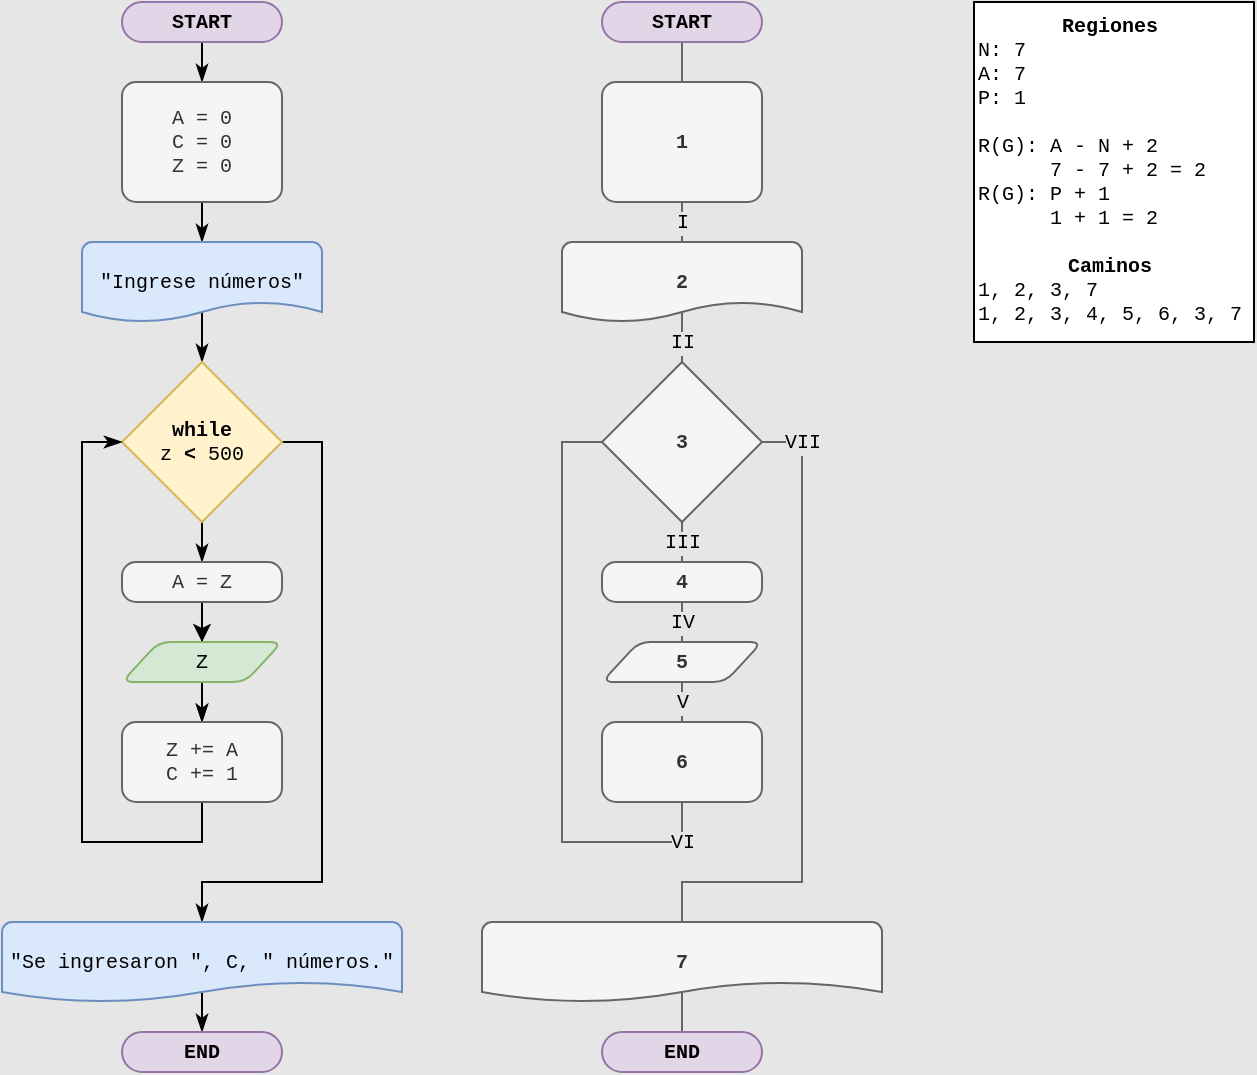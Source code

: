 <mxfile version="18.0.6" type="device"><diagram id="-4Lg7kCCqnLiBcLwa-wK" name="Página-1"><mxGraphModel dx="867" dy="563" grid="1" gridSize="10" guides="1" tooltips="1" connect="1" arrows="1" fold="1" page="1" pageScale="1" pageWidth="827" pageHeight="1169" background="#E6E6E6" math="0" shadow="0"><root><mxCell id="0"/><mxCell id="1" parent="0"/><mxCell id="_YNpAj_SWCuTD7LH1cdV-1" value="&lt;div style=&quot;text-align: center;&quot;&gt;&lt;span style=&quot;background-color: initial;&quot;&gt;&lt;b&gt;Regiones&lt;/b&gt;&lt;/span&gt;&lt;/div&gt;N: 7&lt;br&gt;A: 7&lt;br&gt;P: 1&lt;br&gt;&lt;br&gt;R(G): A - N + 2&lt;br&gt;&amp;nbsp; &amp;nbsp; &amp;nbsp; 7 - 7 + 2 = 2&lt;br&gt;R(G): P + 1&lt;br&gt;&amp;nbsp; &amp;nbsp; &amp;nbsp; 1 + 1 = 2&lt;br&gt;&lt;br&gt;&lt;div style=&quot;text-align: center;&quot;&gt;&lt;b style=&quot;background-color: initial;&quot;&gt;Caminos&lt;/b&gt;&lt;/div&gt;1, 2, 3, 7&lt;br&gt;1, 2, 3, 4, 5, 6, 3, 7" style="rounded=0;whiteSpace=wrap;html=1;labelBackgroundColor=none;labelBorderColor=none;fontFamily=Courier New;fontSize=10;strokeWidth=1;align=left;verticalAlign=top;" parent="1" vertex="1"><mxGeometry x="680" y="40" width="140" height="170" as="geometry"/></mxCell><mxCell id="_YNpAj_SWCuTD7LH1cdV-15" style="edgeStyle=orthogonalEdgeStyle;rounded=0;orthogonalLoop=1;jettySize=auto;html=1;exitX=0.5;exitY=1;exitDx=0;exitDy=0;entryX=0.5;entryY=0;entryDx=0;entryDy=0;fontFamily=Courier New;fontSize=10;endArrow=classicThin;endFill=1;" parent="1" source="_YNpAj_SWCuTD7LH1cdV-2" target="_YNpAj_SWCuTD7LH1cdV-4" edge="1"><mxGeometry relative="1" as="geometry"/></mxCell><mxCell id="_YNpAj_SWCuTD7LH1cdV-2" value="START" style="rounded=1;whiteSpace=wrap;html=1;fontFamily=Courier New;fontSize=10;strokeWidth=1;arcSize=50;fontStyle=1;fillColor=#e1d5e7;strokeColor=#9673a6;labelBorderColor=none;" parent="1" vertex="1"><mxGeometry x="254.0" y="40" width="80" height="20" as="geometry"/></mxCell><mxCell id="_YNpAj_SWCuTD7LH1cdV-16" style="edgeStyle=orthogonalEdgeStyle;rounded=0;orthogonalLoop=1;jettySize=auto;html=1;exitX=0.5;exitY=1;exitDx=0;exitDy=0;entryX=0.5;entryY=0;entryDx=0;entryDy=0;entryPerimeter=0;fontFamily=Courier New;fontSize=10;endArrow=classicThin;endFill=1;" parent="1" source="_YNpAj_SWCuTD7LH1cdV-4" target="_YNpAj_SWCuTD7LH1cdV-8" edge="1"><mxGeometry relative="1" as="geometry"/></mxCell><mxCell id="_YNpAj_SWCuTD7LH1cdV-4" value="A = 0&lt;br&gt;C = 0&lt;br&gt;Z = 0" style="rounded=1;whiteSpace=wrap;html=1;absoluteArcSize=1;arcSize=14;strokeWidth=1;fontFamily=Courier New;fontSize=10;fillColor=#f5f5f5;fontColor=#333333;strokeColor=#666666;" parent="1" vertex="1"><mxGeometry x="254" y="80" width="80" height="60" as="geometry"/></mxCell><mxCell id="_YNpAj_SWCuTD7LH1cdV-17" style="edgeStyle=orthogonalEdgeStyle;rounded=0;orthogonalLoop=1;jettySize=auto;html=1;exitX=0.5;exitY=0;exitDx=0;exitDy=0;exitPerimeter=0;entryX=0.5;entryY=0;entryDx=0;entryDy=0;entryPerimeter=0;fontFamily=Courier New;fontSize=10;endArrow=classicThin;endFill=1;" parent="1" source="_YNpAj_SWCuTD7LH1cdV-8" target="_YNpAj_SWCuTD7LH1cdV-9" edge="1"><mxGeometry relative="1" as="geometry"><Array as="points"><mxPoint x="294" y="180"/><mxPoint x="294" y="180"/></Array></mxGeometry></mxCell><mxCell id="_YNpAj_SWCuTD7LH1cdV-8" value="&quot;Ingrese números&quot;" style="strokeWidth=1;html=1;shape=mxgraph.flowchart.document2;whiteSpace=wrap;size=0.25;fontFamily=Courier New;fontSize=10;fillColor=#dae8fc;strokeColor=#6c8ebf;" parent="1" vertex="1"><mxGeometry x="234" y="160" width="120" height="40" as="geometry"/></mxCell><mxCell id="_YNpAj_SWCuTD7LH1cdV-18" style="edgeStyle=orthogonalEdgeStyle;rounded=0;orthogonalLoop=1;jettySize=auto;html=1;exitX=0.5;exitY=1;exitDx=0;exitDy=0;exitPerimeter=0;entryX=0.5;entryY=0;entryDx=0;entryDy=0;fontFamily=Courier New;fontSize=10;endArrow=classicThin;endFill=1;" parent="1" source="_YNpAj_SWCuTD7LH1cdV-9" target="_YNpAj_SWCuTD7LH1cdV-10" edge="1"><mxGeometry relative="1" as="geometry"/></mxCell><mxCell id="_YNpAj_SWCuTD7LH1cdV-27" style="edgeStyle=orthogonalEdgeStyle;rounded=0;orthogonalLoop=1;jettySize=auto;html=1;exitX=1;exitY=0.5;exitDx=0;exitDy=0;exitPerimeter=0;entryX=0.5;entryY=0;entryDx=0;entryDy=0;entryPerimeter=0;labelBackgroundColor=#E6E6E6;fontFamily=Courier New;fontSize=10;endArrow=classicThin;endFill=1;" parent="1" source="_YNpAj_SWCuTD7LH1cdV-9" target="_YNpAj_SWCuTD7LH1cdV-26" edge="1"><mxGeometry relative="1" as="geometry"><Array as="points"><mxPoint x="354" y="260"/><mxPoint x="354" y="480"/><mxPoint x="294" y="480"/></Array></mxGeometry></mxCell><mxCell id="_YNpAj_SWCuTD7LH1cdV-9" value="&lt;b&gt;while&lt;/b&gt;&lt;br&gt;z &lt;b&gt;&amp;lt;&lt;/b&gt; 500" style="strokeWidth=1;html=1;shape=mxgraph.flowchart.decision;whiteSpace=wrap;fontFamily=Courier New;fontSize=10;fillColor=#fff2cc;strokeColor=#d6b656;" parent="1" vertex="1"><mxGeometry x="254" y="220" width="80" height="80" as="geometry"/></mxCell><mxCell id="_YNpAj_SWCuTD7LH1cdV-20" style="edgeStyle=orthogonalEdgeStyle;rounded=0;orthogonalLoop=1;jettySize=auto;html=1;exitX=0.5;exitY=1;exitDx=0;exitDy=0;entryX=0.5;entryY=0;entryDx=0;entryDy=0;fontFamily=Courier New;fontSize=10;" parent="1" source="_YNpAj_SWCuTD7LH1cdV-10" target="_YNpAj_SWCuTD7LH1cdV-11" edge="1"><mxGeometry relative="1" as="geometry"/></mxCell><mxCell id="_YNpAj_SWCuTD7LH1cdV-30" value="" style="edgeStyle=orthogonalEdgeStyle;rounded=0;orthogonalLoop=1;jettySize=auto;html=1;labelBackgroundColor=#E6E6E6;fontFamily=Courier New;fontSize=10;endArrow=classicThin;endFill=1;" parent="1" source="_YNpAj_SWCuTD7LH1cdV-10" target="_YNpAj_SWCuTD7LH1cdV-14" edge="1"><mxGeometry relative="1" as="geometry"/></mxCell><mxCell id="_YNpAj_SWCuTD7LH1cdV-10" value="A = Z" style="rounded=1;whiteSpace=wrap;html=1;absoluteArcSize=1;arcSize=14;strokeWidth=1;fontFamily=Courier New;fontSize=10;fillColor=#f5f5f5;fontColor=#333333;strokeColor=#666666;" parent="1" vertex="1"><mxGeometry x="254" y="320" width="80" height="20" as="geometry"/></mxCell><mxCell id="_YNpAj_SWCuTD7LH1cdV-25" style="edgeStyle=orthogonalEdgeStyle;rounded=0;orthogonalLoop=1;jettySize=auto;html=1;exitX=0.5;exitY=1;exitDx=0;exitDy=0;entryX=0.5;entryY=0;entryDx=0;entryDy=0;labelBackgroundColor=#E6E6E6;fontFamily=Courier New;fontSize=10;endArrow=classicThin;endFill=1;" parent="1" source="_YNpAj_SWCuTD7LH1cdV-11" target="_YNpAj_SWCuTD7LH1cdV-14" edge="1"><mxGeometry relative="1" as="geometry"/></mxCell><mxCell id="_YNpAj_SWCuTD7LH1cdV-11" value="Z" style="shape=parallelogram;html=1;strokeWidth=1;perimeter=parallelogramPerimeter;whiteSpace=wrap;rounded=1;arcSize=12;size=0.23;fontFamily=Courier New;fontSize=10;fillColor=#d5e8d4;strokeColor=#82b366;" parent="1" vertex="1"><mxGeometry x="254" y="360" width="80" height="20" as="geometry"/></mxCell><mxCell id="_YNpAj_SWCuTD7LH1cdV-23" style="edgeStyle=orthogonalEdgeStyle;rounded=0;orthogonalLoop=1;jettySize=auto;html=1;exitX=0.5;exitY=1;exitDx=0;exitDy=0;entryX=0;entryY=0.5;entryDx=0;entryDy=0;entryPerimeter=0;fontFamily=Courier New;fontSize=10;endArrow=classicThin;endFill=1;" parent="1" source="_YNpAj_SWCuTD7LH1cdV-14" target="_YNpAj_SWCuTD7LH1cdV-9" edge="1"><mxGeometry relative="1" as="geometry"><Array as="points"><mxPoint x="294" y="460"/><mxPoint x="234" y="460"/><mxPoint x="234" y="260"/></Array></mxGeometry></mxCell><mxCell id="_YNpAj_SWCuTD7LH1cdV-14" value="Z += A&lt;br&gt;C += 1" style="rounded=1;whiteSpace=wrap;html=1;absoluteArcSize=1;arcSize=14;strokeWidth=1;fontFamily=Courier New;fontSize=10;fillColor=#f5f5f5;fontColor=#333333;strokeColor=#666666;" parent="1" vertex="1"><mxGeometry x="254" y="400" width="80" height="40" as="geometry"/></mxCell><mxCell id="_YNpAj_SWCuTD7LH1cdV-29" style="edgeStyle=orthogonalEdgeStyle;rounded=0;orthogonalLoop=1;jettySize=auto;html=1;exitX=0.5;exitY=0;exitDx=0;exitDy=0;exitPerimeter=0;entryX=0.5;entryY=0;entryDx=0;entryDy=0;labelBackgroundColor=#E6E6E6;fontFamily=Courier New;fontSize=10;endArrow=classicThin;endFill=1;" parent="1" source="_YNpAj_SWCuTD7LH1cdV-26" target="_YNpAj_SWCuTD7LH1cdV-28" edge="1"><mxGeometry relative="1" as="geometry"><Array as="points"><mxPoint x="294" y="510"/><mxPoint x="294" y="510"/></Array></mxGeometry></mxCell><mxCell id="_YNpAj_SWCuTD7LH1cdV-26" value="&quot;Se ingresaron &quot;, C, &quot; números.&quot;" style="strokeWidth=1;html=1;shape=mxgraph.flowchart.document2;whiteSpace=wrap;size=0.25;fontFamily=Courier New;fontSize=10;fillColor=#dae8fc;strokeColor=#6c8ebf;" parent="1" vertex="1"><mxGeometry x="194" y="500" width="200" height="40" as="geometry"/></mxCell><mxCell id="_YNpAj_SWCuTD7LH1cdV-28" value="END" style="rounded=1;whiteSpace=wrap;html=1;fontFamily=Courier New;fontSize=10;strokeWidth=1;arcSize=50;fontStyle=1;fillColor=#e1d5e7;strokeColor=#9673a6;labelBorderColor=none;" parent="1" vertex="1"><mxGeometry x="254.0" y="555" width="80" height="20" as="geometry"/></mxCell><mxCell id="_YNpAj_SWCuTD7LH1cdV-31" style="edgeStyle=orthogonalEdgeStyle;rounded=0;orthogonalLoop=1;jettySize=auto;html=1;exitX=0.5;exitY=1;exitDx=0;exitDy=0;entryX=0.5;entryY=0;entryDx=0;entryDy=0;fontFamily=Courier New;fontSize=10;fillColor=#f5f5f5;strokeColor=#666666;endArrow=none;endFill=0;labelBackgroundColor=#E6E6E6;" parent="1" source="_YNpAj_SWCuTD7LH1cdV-32" target="_YNpAj_SWCuTD7LH1cdV-34" edge="1"><mxGeometry relative="1" as="geometry"/></mxCell><mxCell id="_YNpAj_SWCuTD7LH1cdV-32" value="START" style="rounded=1;whiteSpace=wrap;html=1;fontFamily=Courier New;fontSize=10;strokeWidth=1;arcSize=50;fontStyle=1;fillColor=#e1d5e7;strokeColor=#9673a6;labelBorderColor=none;" parent="1" vertex="1"><mxGeometry x="494" y="40" width="80" height="20" as="geometry"/></mxCell><mxCell id="_YNpAj_SWCuTD7LH1cdV-33" value="I" style="edgeStyle=orthogonalEdgeStyle;rounded=0;orthogonalLoop=1;jettySize=auto;html=1;exitX=0.5;exitY=1;exitDx=0;exitDy=0;entryX=0.5;entryY=0;entryDx=0;entryDy=0;entryPerimeter=0;fontFamily=Courier New;fontSize=10;fillColor=#f5f5f5;strokeColor=#666666;endArrow=none;endFill=0;labelBackgroundColor=#E6E6E6;" parent="1" source="_YNpAj_SWCuTD7LH1cdV-34" target="_YNpAj_SWCuTD7LH1cdV-36" edge="1"><mxGeometry relative="1" as="geometry"/></mxCell><mxCell id="_YNpAj_SWCuTD7LH1cdV-34" value="1" style="rounded=1;whiteSpace=wrap;html=1;absoluteArcSize=1;arcSize=14;strokeWidth=1;fontFamily=Courier New;fontSize=10;fillColor=#f5f5f5;fontColor=#333333;strokeColor=#666666;fontStyle=1" parent="1" vertex="1"><mxGeometry x="494" y="80" width="80" height="60" as="geometry"/></mxCell><mxCell id="_YNpAj_SWCuTD7LH1cdV-35" value="II" style="edgeStyle=orthogonalEdgeStyle;rounded=0;orthogonalLoop=1;jettySize=auto;html=1;exitX=0.5;exitY=0;exitDx=0;exitDy=0;exitPerimeter=0;entryX=0.5;entryY=0;entryDx=0;entryDy=0;entryPerimeter=0;fontFamily=Courier New;fontSize=10;fillColor=#f5f5f5;strokeColor=#666666;endArrow=none;endFill=0;labelBackgroundColor=#E6E6E6;" parent="1" source="_YNpAj_SWCuTD7LH1cdV-36" target="_YNpAj_SWCuTD7LH1cdV-39" edge="1"><mxGeometry x="0.667" relative="1" as="geometry"><Array as="points"><mxPoint x="534" y="180"/><mxPoint x="534" y="180"/></Array><mxPoint as="offset"/></mxGeometry></mxCell><mxCell id="_YNpAj_SWCuTD7LH1cdV-36" value="2" style="strokeWidth=1;html=1;shape=mxgraph.flowchart.document2;whiteSpace=wrap;size=0.25;fontFamily=Courier New;fontSize=10;fillColor=#f5f5f5;strokeColor=#666666;fontColor=#333333;fontStyle=1" parent="1" vertex="1"><mxGeometry x="474" y="160" width="120" height="40" as="geometry"/></mxCell><mxCell id="_YNpAj_SWCuTD7LH1cdV-37" value="III" style="edgeStyle=orthogonalEdgeStyle;rounded=0;orthogonalLoop=1;jettySize=auto;html=1;exitX=0.5;exitY=1;exitDx=0;exitDy=0;exitPerimeter=0;entryX=0.5;entryY=0;entryDx=0;entryDy=0;fontFamily=Courier New;fontSize=10;fillColor=#f5f5f5;strokeColor=#666666;endArrow=none;endFill=0;labelBackgroundColor=#E6E6E6;" parent="1" source="_YNpAj_SWCuTD7LH1cdV-39" target="_YNpAj_SWCuTD7LH1cdV-42" edge="1"><mxGeometry relative="1" as="geometry"/></mxCell><mxCell id="_YNpAj_SWCuTD7LH1cdV-38" value="VII" style="edgeStyle=orthogonalEdgeStyle;rounded=0;orthogonalLoop=1;jettySize=auto;html=1;exitX=1;exitY=0.5;exitDx=0;exitDy=0;exitPerimeter=0;entryX=0.5;entryY=0;entryDx=0;entryDy=0;entryPerimeter=0;labelBackgroundColor=#E6E6E6;fontFamily=Courier New;fontSize=10;fillColor=#f5f5f5;strokeColor=#666666;endArrow=none;endFill=0;" parent="1" source="_YNpAj_SWCuTD7LH1cdV-39" target="_YNpAj_SWCuTD7LH1cdV-48" edge="1"><mxGeometry x="-0.875" relative="1" as="geometry"><Array as="points"><mxPoint x="594" y="260"/><mxPoint x="594" y="480"/><mxPoint x="534" y="480"/></Array><mxPoint as="offset"/></mxGeometry></mxCell><mxCell id="_YNpAj_SWCuTD7LH1cdV-39" value="3" style="strokeWidth=1;html=1;shape=mxgraph.flowchart.decision;whiteSpace=wrap;fontFamily=Courier New;fontSize=10;fillColor=#f5f5f5;strokeColor=#666666;fontColor=#333333;fontStyle=1" parent="1" vertex="1"><mxGeometry x="494" y="220" width="80" height="80" as="geometry"/></mxCell><mxCell id="_YNpAj_SWCuTD7LH1cdV-40" style="edgeStyle=orthogonalEdgeStyle;rounded=0;orthogonalLoop=1;jettySize=auto;html=1;exitX=0.5;exitY=1;exitDx=0;exitDy=0;entryX=0.5;entryY=0;entryDx=0;entryDy=0;fontFamily=Courier New;fontSize=10;fillColor=#f5f5f5;strokeColor=#666666;endArrow=none;endFill=0;" parent="1" source="_YNpAj_SWCuTD7LH1cdV-42" target="_YNpAj_SWCuTD7LH1cdV-44" edge="1"><mxGeometry relative="1" as="geometry"/></mxCell><mxCell id="_YNpAj_SWCuTD7LH1cdV-41" value="IV" style="edgeStyle=orthogonalEdgeStyle;rounded=0;orthogonalLoop=1;jettySize=auto;html=1;labelBackgroundColor=#E6E6E6;fontFamily=Courier New;fontSize=10;fillColor=#f5f5f5;strokeColor=#666666;endArrow=none;endFill=0;" parent="1" source="_YNpAj_SWCuTD7LH1cdV-42" target="_YNpAj_SWCuTD7LH1cdV-46" edge="1"><mxGeometry x="-0.667" relative="1" as="geometry"><mxPoint as="offset"/></mxGeometry></mxCell><mxCell id="_YNpAj_SWCuTD7LH1cdV-42" value="4" style="rounded=1;whiteSpace=wrap;html=1;absoluteArcSize=1;arcSize=14;strokeWidth=1;fontFamily=Courier New;fontSize=10;fillColor=#f5f5f5;fontColor=#333333;strokeColor=#666666;fontStyle=1" parent="1" vertex="1"><mxGeometry x="494" y="320" width="80" height="20" as="geometry"/></mxCell><mxCell id="_YNpAj_SWCuTD7LH1cdV-43" value="V" style="edgeStyle=orthogonalEdgeStyle;rounded=0;orthogonalLoop=1;jettySize=auto;html=1;exitX=0.5;exitY=1;exitDx=0;exitDy=0;entryX=0.5;entryY=0;entryDx=0;entryDy=0;labelBackgroundColor=#E6E6E6;fontFamily=Courier New;fontSize=10;fillColor=#f5f5f5;strokeColor=#666666;endArrow=none;endFill=0;" parent="1" source="_YNpAj_SWCuTD7LH1cdV-44" target="_YNpAj_SWCuTD7LH1cdV-46" edge="1"><mxGeometry relative="1" as="geometry"/></mxCell><mxCell id="_YNpAj_SWCuTD7LH1cdV-44" value="5" style="shape=parallelogram;html=1;strokeWidth=1;perimeter=parallelogramPerimeter;whiteSpace=wrap;rounded=1;arcSize=12;size=0.23;fontFamily=Courier New;fontSize=10;fillColor=#f5f5f5;strokeColor=#666666;fontColor=#333333;fontStyle=1" parent="1" vertex="1"><mxGeometry x="494" y="360" width="80" height="20" as="geometry"/></mxCell><mxCell id="_YNpAj_SWCuTD7LH1cdV-45" value="VI" style="edgeStyle=orthogonalEdgeStyle;rounded=0;orthogonalLoop=1;jettySize=auto;html=1;exitX=0.5;exitY=1;exitDx=0;exitDy=0;entryX=0;entryY=0.5;entryDx=0;entryDy=0;entryPerimeter=0;fontFamily=Courier New;fontSize=10;fillColor=#f5f5f5;strokeColor=#666666;endArrow=none;endFill=0;labelBackgroundColor=#E6E6E6;" parent="1" source="_YNpAj_SWCuTD7LH1cdV-46" target="_YNpAj_SWCuTD7LH1cdV-39" edge="1"><mxGeometry x="-0.867" relative="1" as="geometry"><Array as="points"><mxPoint x="534" y="460"/><mxPoint x="474" y="460"/><mxPoint x="474" y="260"/></Array><mxPoint as="offset"/></mxGeometry></mxCell><mxCell id="_YNpAj_SWCuTD7LH1cdV-46" value="6" style="rounded=1;whiteSpace=wrap;html=1;absoluteArcSize=1;arcSize=14;strokeWidth=1;fontFamily=Courier New;fontSize=10;fillColor=#f5f5f5;fontColor=#333333;strokeColor=#666666;fontStyle=1" parent="1" vertex="1"><mxGeometry x="494" y="400" width="80" height="40" as="geometry"/></mxCell><mxCell id="_YNpAj_SWCuTD7LH1cdV-47" style="edgeStyle=orthogonalEdgeStyle;rounded=0;orthogonalLoop=1;jettySize=auto;html=1;exitX=0.5;exitY=0;exitDx=0;exitDy=0;exitPerimeter=0;entryX=0.5;entryY=0;entryDx=0;entryDy=0;labelBackgroundColor=#E6E6E6;fontFamily=Courier New;fontSize=10;fillColor=#f5f5f5;strokeColor=#666666;endArrow=none;endFill=0;" parent="1" source="_YNpAj_SWCuTD7LH1cdV-48" target="_YNpAj_SWCuTD7LH1cdV-49" edge="1"><mxGeometry relative="1" as="geometry"><Array as="points"><mxPoint x="534" y="510"/><mxPoint x="534" y="510"/></Array></mxGeometry></mxCell><mxCell id="_YNpAj_SWCuTD7LH1cdV-48" value="7" style="strokeWidth=1;html=1;shape=mxgraph.flowchart.document2;whiteSpace=wrap;size=0.25;fontFamily=Courier New;fontSize=10;fillColor=#f5f5f5;strokeColor=#666666;fontColor=#333333;fontStyle=1" parent="1" vertex="1"><mxGeometry x="434" y="500" width="200" height="40" as="geometry"/></mxCell><mxCell id="_YNpAj_SWCuTD7LH1cdV-49" value="END" style="rounded=1;whiteSpace=wrap;html=1;fontFamily=Courier New;fontSize=10;strokeWidth=1;arcSize=50;fontStyle=1;fillColor=#e1d5e7;strokeColor=#9673a6;labelBorderColor=none;" parent="1" vertex="1"><mxGeometry x="494" y="555" width="80" height="20" as="geometry"/></mxCell></root></mxGraphModel></diagram></mxfile>